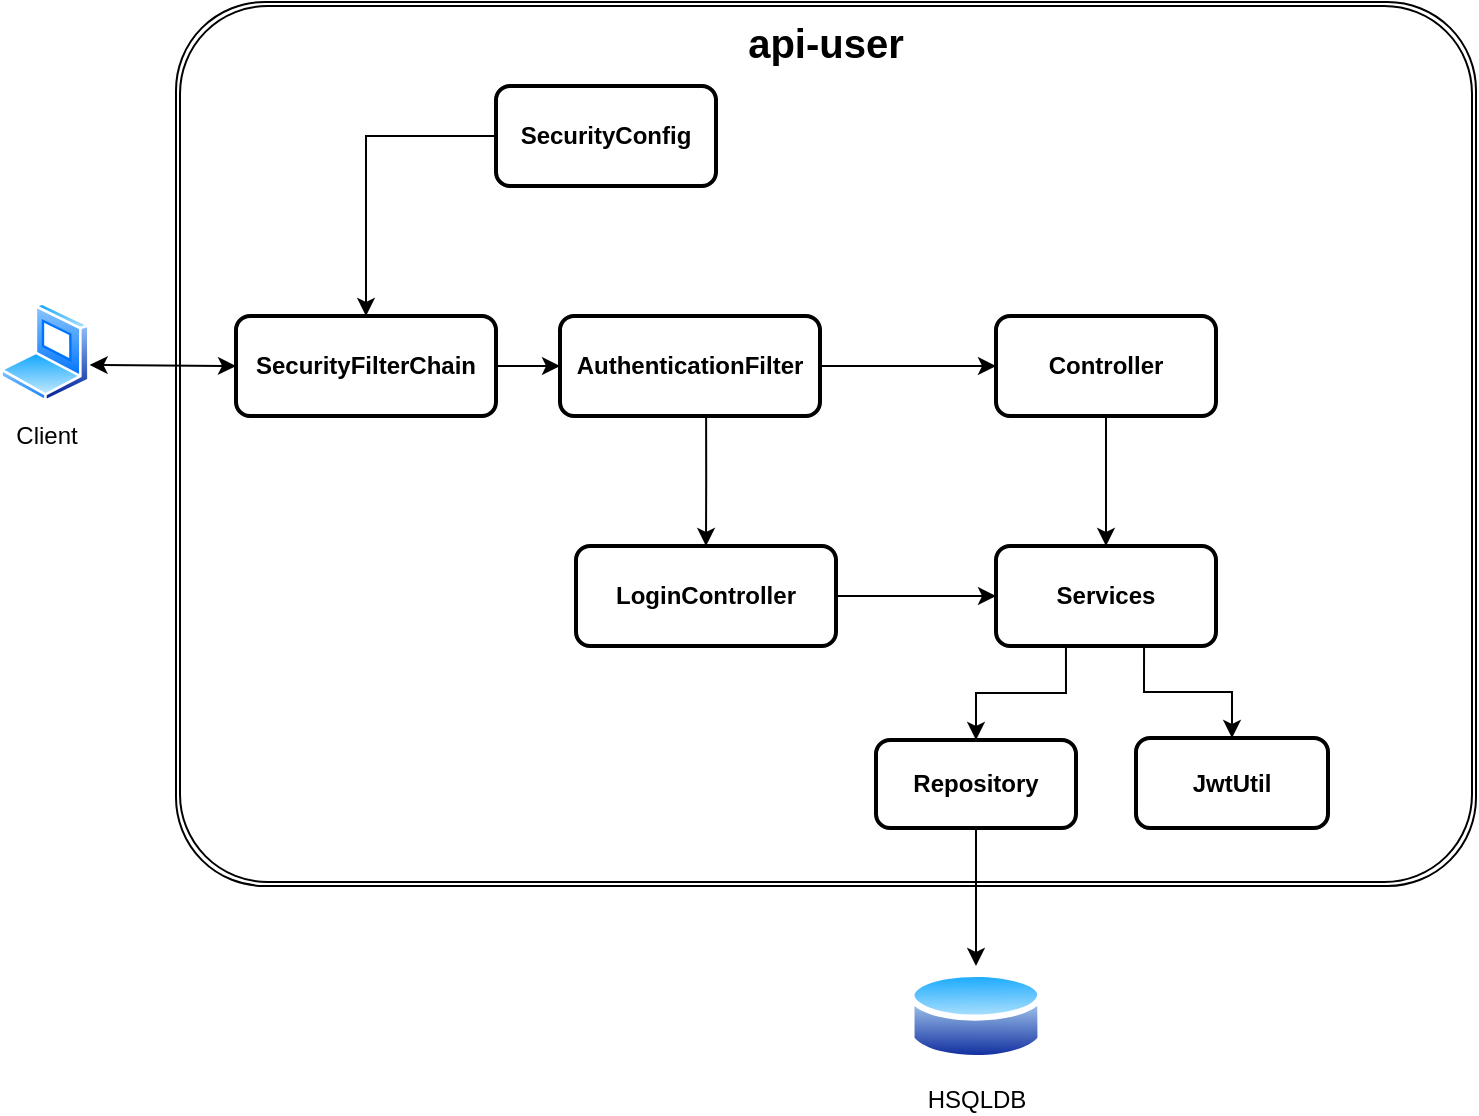 <mxfile version="28.0.6">
  <diagram name="Página-1" id="WE-n9Xv-EX_TjmYMmTJl">
    <mxGraphModel dx="1382" dy="843" grid="1" gridSize="10" guides="1" tooltips="1" connect="1" arrows="1" fold="1" page="1" pageScale="1" pageWidth="827" pageHeight="1169" math="0" shadow="0">
      <root>
        <mxCell id="0" />
        <mxCell id="1" parent="0" />
        <mxCell id="3UpZaJuxysTplY4iz5Pw-38" value="&lt;b&gt;&lt;font style=&quot;font-size: 20px;&quot;&gt;api-user&lt;/font&gt;&lt;/b&gt;" style="shape=ext;double=1;rounded=1;whiteSpace=wrap;html=1;arcSize=10;verticalAlign=top;" parent="1" vertex="1">
          <mxGeometry x="130" y="248" width="650" height="442" as="geometry" />
        </mxCell>
        <mxCell id="3UpZaJuxysTplY4iz5Pw-29" value="Client" style="image;aspect=fixed;perimeter=ellipsePerimeter;html=1;align=center;shadow=0;dashed=0;spacingTop=3;image=img/lib/active_directory/laptop_client.svg;" parent="1" vertex="1">
          <mxGeometry x="42" y="398" width="45" height="50" as="geometry" />
        </mxCell>
        <mxCell id="nxwHZqiCV59STX0xP4k0-15" style="edgeStyle=orthogonalEdgeStyle;rounded=0;orthogonalLoop=1;jettySize=auto;html=1;entryX=0.5;entryY=0;entryDx=0;entryDy=0;" parent="1" source="3UpZaJuxysTplY4iz5Pw-32" target="3UpZaJuxysTplY4iz5Pw-33" edge="1">
          <mxGeometry relative="1" as="geometry" />
        </mxCell>
        <mxCell id="3UpZaJuxysTplY4iz5Pw-32" value="&lt;b&gt;Controller&lt;/b&gt;" style="rounded=1;whiteSpace=wrap;html=1;absoluteArcSize=1;arcSize=14;strokeWidth=2;" parent="1" vertex="1">
          <mxGeometry x="540" y="405" width="110" height="50" as="geometry" />
        </mxCell>
        <mxCell id="3UpZaJuxysTplY4iz5Pw-44" style="edgeStyle=orthogonalEdgeStyle;rounded=0;orthogonalLoop=1;jettySize=auto;html=1;entryX=0.5;entryY=0;entryDx=0;entryDy=0;exitX=0.318;exitY=1;exitDx=0;exitDy=0;exitPerimeter=0;" parent="1" source="3UpZaJuxysTplY4iz5Pw-33" target="3UpZaJuxysTplY4iz5Pw-34" edge="1">
          <mxGeometry relative="1" as="geometry" />
        </mxCell>
        <mxCell id="nxwHZqiCV59STX0xP4k0-12" style="edgeStyle=orthogonalEdgeStyle;rounded=0;orthogonalLoop=1;jettySize=auto;html=1;entryX=0.5;entryY=0;entryDx=0;entryDy=0;exitX=0.673;exitY=1;exitDx=0;exitDy=0;exitPerimeter=0;" parent="1" source="3UpZaJuxysTplY4iz5Pw-33" target="3UpZaJuxysTplY4iz5Pw-46" edge="1">
          <mxGeometry relative="1" as="geometry" />
        </mxCell>
        <mxCell id="3UpZaJuxysTplY4iz5Pw-33" value="&lt;b&gt;Services&lt;/b&gt;" style="rounded=1;whiteSpace=wrap;html=1;absoluteArcSize=1;arcSize=14;strokeWidth=2;" parent="1" vertex="1">
          <mxGeometry x="540" y="520" width="110" height="50" as="geometry" />
        </mxCell>
        <mxCell id="3UpZaJuxysTplY4iz5Pw-41" style="edgeStyle=orthogonalEdgeStyle;rounded=0;orthogonalLoop=1;jettySize=auto;html=1;" parent="1" source="3UpZaJuxysTplY4iz5Pw-34" target="3UpZaJuxysTplY4iz5Pw-37" edge="1">
          <mxGeometry relative="1" as="geometry" />
        </mxCell>
        <mxCell id="3UpZaJuxysTplY4iz5Pw-34" value="&lt;b&gt;Repository&lt;/b&gt;" style="rounded=1;whiteSpace=wrap;html=1;absoluteArcSize=1;arcSize=14;strokeWidth=2;" parent="1" vertex="1">
          <mxGeometry x="480" y="617" width="100" height="44" as="geometry" />
        </mxCell>
        <mxCell id="3UpZaJuxysTplY4iz5Pw-37" value="HSQLDB" style="image;aspect=fixed;perimeter=ellipsePerimeter;html=1;align=center;shadow=0;dashed=0;spacingTop=3;image=img/lib/active_directory/database.svg;" parent="1" vertex="1">
          <mxGeometry x="496.21" y="730" width="67.57" height="50" as="geometry" />
        </mxCell>
        <mxCell id="3UpZaJuxysTplY4iz5Pw-46" value="&lt;b&gt;JwtUtil&lt;/b&gt;" style="whiteSpace=wrap;html=1;rounded=1;absoluteArcSize=1;arcSize=14;strokeWidth=2;" parent="1" vertex="1">
          <mxGeometry x="610" y="616" width="96" height="45" as="geometry" />
        </mxCell>
        <mxCell id="nxwHZqiCV59STX0xP4k0-11" style="edgeStyle=orthogonalEdgeStyle;rounded=0;orthogonalLoop=1;jettySize=auto;html=1;entryX=0;entryY=0.5;entryDx=0;entryDy=0;" parent="1" source="bvdbLvxMav4g8aQHOmJB-1" target="nxwHZqiCV59STX0xP4k0-7" edge="1">
          <mxGeometry relative="1" as="geometry" />
        </mxCell>
        <mxCell id="bvdbLvxMav4g8aQHOmJB-1" value="&lt;b&gt;SecurityFilterChain&lt;/b&gt;" style="rounded=1;whiteSpace=wrap;html=1;absoluteArcSize=1;arcSize=14;strokeWidth=2;" parent="1" vertex="1">
          <mxGeometry x="160" y="405" width="130" height="50" as="geometry" />
        </mxCell>
        <mxCell id="RfoRP5E11U0fV2rKJMkA-4" style="edgeStyle=orthogonalEdgeStyle;rounded=0;orthogonalLoop=1;jettySize=auto;html=1;entryX=0.5;entryY=0;entryDx=0;entryDy=0;exitX=0;exitY=0.5;exitDx=0;exitDy=0;" edge="1" parent="1" source="nxwHZqiCV59STX0xP4k0-6" target="bvdbLvxMav4g8aQHOmJB-1">
          <mxGeometry relative="1" as="geometry" />
        </mxCell>
        <mxCell id="nxwHZqiCV59STX0xP4k0-6" value="&lt;b&gt;SecurityConfig&lt;/b&gt;" style="rounded=1;whiteSpace=wrap;html=1;absoluteArcSize=1;arcSize=14;strokeWidth=2;" parent="1" vertex="1">
          <mxGeometry x="290" y="290" width="110" height="50" as="geometry" />
        </mxCell>
        <mxCell id="nxwHZqiCV59STX0xP4k0-14" style="edgeStyle=orthogonalEdgeStyle;rounded=0;orthogonalLoop=1;jettySize=auto;html=1;entryX=0;entryY=0.5;entryDx=0;entryDy=0;" parent="1" source="nxwHZqiCV59STX0xP4k0-7" target="3UpZaJuxysTplY4iz5Pw-32" edge="1">
          <mxGeometry relative="1" as="geometry" />
        </mxCell>
        <mxCell id="RfoRP5E11U0fV2rKJMkA-6" style="edgeStyle=orthogonalEdgeStyle;rounded=0;orthogonalLoop=1;jettySize=auto;html=1;exitX=0.562;exitY=1.02;exitDx=0;exitDy=0;exitPerimeter=0;" edge="1" parent="1" source="nxwHZqiCV59STX0xP4k0-7" target="RfoRP5E11U0fV2rKJMkA-1">
          <mxGeometry relative="1" as="geometry" />
        </mxCell>
        <mxCell id="nxwHZqiCV59STX0xP4k0-7" value="&lt;b&gt;AuthenticationFilter&lt;/b&gt;" style="rounded=1;whiteSpace=wrap;html=1;absoluteArcSize=1;arcSize=14;strokeWidth=2;" parent="1" vertex="1">
          <mxGeometry x="322" y="405" width="130" height="50" as="geometry" />
        </mxCell>
        <mxCell id="nxwHZqiCV59STX0xP4k0-17" value="" style="endArrow=classic;startArrow=classic;html=1;rounded=0;entryX=0;entryY=0.5;entryDx=0;entryDy=0;exitX=0.996;exitY=0.63;exitDx=0;exitDy=0;exitPerimeter=0;" parent="1" source="3UpZaJuxysTplY4iz5Pw-29" target="bvdbLvxMav4g8aQHOmJB-1" edge="1">
          <mxGeometry width="50" height="50" relative="1" as="geometry">
            <mxPoint x="54" y="550" as="sourcePoint" />
            <mxPoint x="104" y="500" as="targetPoint" />
          </mxGeometry>
        </mxCell>
        <mxCell id="RfoRP5E11U0fV2rKJMkA-2" style="edgeStyle=orthogonalEdgeStyle;rounded=0;orthogonalLoop=1;jettySize=auto;html=1;entryX=0;entryY=0.5;entryDx=0;entryDy=0;" edge="1" parent="1" source="RfoRP5E11U0fV2rKJMkA-1" target="3UpZaJuxysTplY4iz5Pw-33">
          <mxGeometry relative="1" as="geometry" />
        </mxCell>
        <mxCell id="RfoRP5E11U0fV2rKJMkA-1" value="&lt;b&gt;LoginController&lt;/b&gt;" style="rounded=1;whiteSpace=wrap;html=1;absoluteArcSize=1;arcSize=14;strokeWidth=2;" vertex="1" parent="1">
          <mxGeometry x="330" y="520" width="130" height="50" as="geometry" />
        </mxCell>
      </root>
    </mxGraphModel>
  </diagram>
</mxfile>
